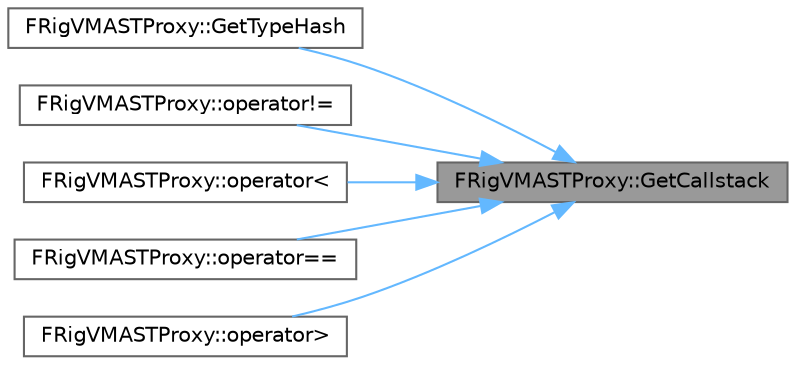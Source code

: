 digraph "FRigVMASTProxy::GetCallstack"
{
 // INTERACTIVE_SVG=YES
 // LATEX_PDF_SIZE
  bgcolor="transparent";
  edge [fontname=Helvetica,fontsize=10,labelfontname=Helvetica,labelfontsize=10];
  node [fontname=Helvetica,fontsize=10,shape=box,height=0.2,width=0.4];
  rankdir="RL";
  Node1 [id="Node000001",label="FRigVMASTProxy::GetCallstack",height=0.2,width=0.4,color="gray40", fillcolor="grey60", style="filled", fontcolor="black",tooltip=" "];
  Node1 -> Node2 [id="edge1_Node000001_Node000002",dir="back",color="steelblue1",style="solid",tooltip=" "];
  Node2 [id="Node000002",label="FRigVMASTProxy::GetTypeHash",height=0.2,width=0.4,color="grey40", fillcolor="white", style="filled",URL="$db/d2a/classFRigVMASTProxy.html#a2680f523b4286fd4763c2f1cc2359808",tooltip=" "];
  Node1 -> Node3 [id="edge2_Node000001_Node000003",dir="back",color="steelblue1",style="solid",tooltip=" "];
  Node3 [id="Node000003",label="FRigVMASTProxy::operator!=",height=0.2,width=0.4,color="grey40", fillcolor="white", style="filled",URL="$db/d2a/classFRigVMASTProxy.html#a19c2f62e260110184e0c959c7086dec2",tooltip=" "];
  Node1 -> Node4 [id="edge3_Node000001_Node000004",dir="back",color="steelblue1",style="solid",tooltip=" "];
  Node4 [id="Node000004",label="FRigVMASTProxy::operator\<",height=0.2,width=0.4,color="grey40", fillcolor="white", style="filled",URL="$db/d2a/classFRigVMASTProxy.html#a3c840fc6951a426a28af83bca9bc0fcc",tooltip=" "];
  Node1 -> Node5 [id="edge4_Node000001_Node000005",dir="back",color="steelblue1",style="solid",tooltip=" "];
  Node5 [id="Node000005",label="FRigVMASTProxy::operator==",height=0.2,width=0.4,color="grey40", fillcolor="white", style="filled",URL="$db/d2a/classFRigVMASTProxy.html#aafddbd3a1a492f4312ae1fc9fdbf03e7",tooltip=" "];
  Node1 -> Node6 [id="edge5_Node000001_Node000006",dir="back",color="steelblue1",style="solid",tooltip=" "];
  Node6 [id="Node000006",label="FRigVMASTProxy::operator\>",height=0.2,width=0.4,color="grey40", fillcolor="white", style="filled",URL="$db/d2a/classFRigVMASTProxy.html#a9758b4c86a7dc7e9472187eeca7570f5",tooltip=" "];
}
